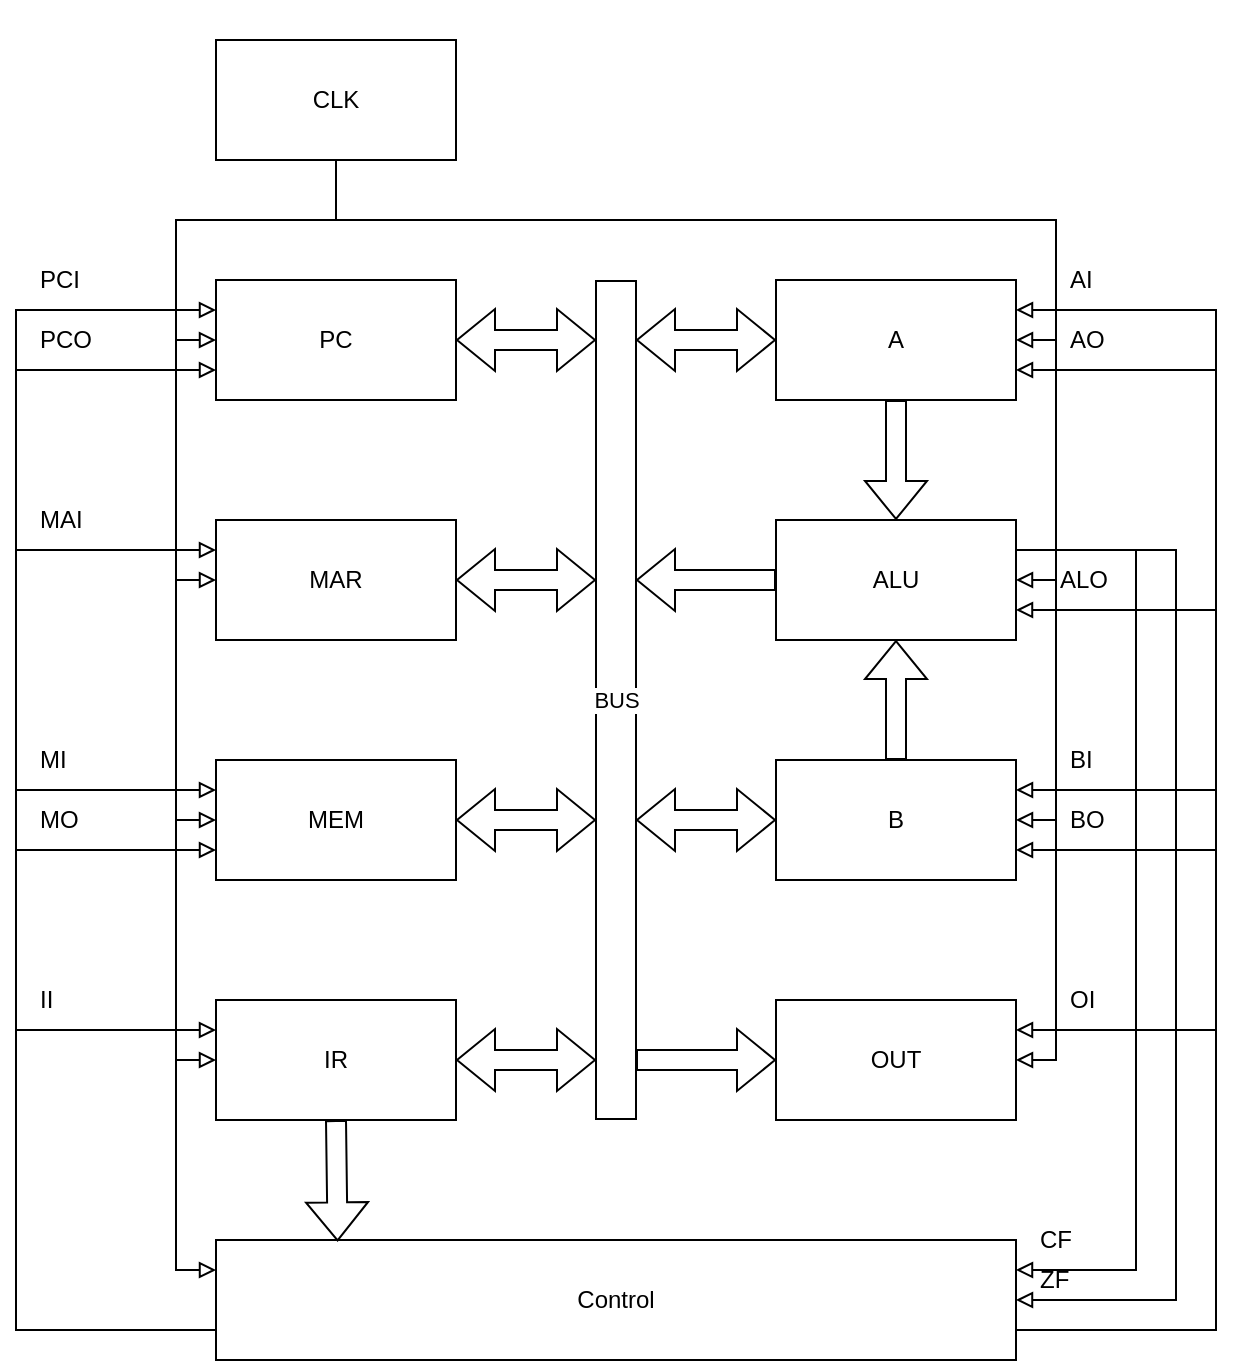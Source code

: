 <mxfile version="15.8.9" type="github">
  <diagram id="91MwsRFWGDt2XD7xXxqJ" name="Page-1">
    <mxGraphModel dx="897" dy="690" grid="1" gridSize="10" guides="1" tooltips="1" connect="1" arrows="1" fold="1" page="1" pageScale="1" pageWidth="827" pageHeight="1169" math="0" shadow="0">
      <root>
        <mxCell id="0" />
        <mxCell id="1" parent="0" />
        <mxCell id="gEWWCz81dc7d-AvvKmdt-33" style="edgeStyle=orthogonalEdgeStyle;rounded=0;orthogonalLoop=1;jettySize=auto;html=1;exitX=1;exitY=0.5;exitDx=0;exitDy=0;entryX=0.5;entryY=1;entryDx=0;entryDy=0;startArrow=block;startFill=0;endArrow=none;endFill=0;endSize=6;fillColor=default;" edge="1" parent="1" source="gEWWCz81dc7d-AvvKmdt-1" target="gEWWCz81dc7d-AvvKmdt-22">
          <mxGeometry relative="1" as="geometry" />
        </mxCell>
        <mxCell id="gEWWCz81dc7d-AvvKmdt-50" style="edgeStyle=orthogonalEdgeStyle;rounded=0;orthogonalLoop=1;jettySize=auto;html=1;exitX=1;exitY=0.25;exitDx=0;exitDy=0;entryX=1;entryY=0.75;entryDx=0;entryDy=0;startArrow=block;startFill=0;endArrow=none;endFill=0;endSize=6;fillColor=default;" edge="1" parent="1" source="gEWWCz81dc7d-AvvKmdt-1" target="gEWWCz81dc7d-AvvKmdt-28">
          <mxGeometry relative="1" as="geometry">
            <Array as="points">
              <mxPoint x="740" y="295" />
              <mxPoint x="740" y="805" />
            </Array>
          </mxGeometry>
        </mxCell>
        <mxCell id="gEWWCz81dc7d-AvvKmdt-51" style="edgeStyle=orthogonalEdgeStyle;rounded=0;orthogonalLoop=1;jettySize=auto;html=1;exitX=1;exitY=0.75;exitDx=0;exitDy=0;entryX=1;entryY=0.75;entryDx=0;entryDy=0;startArrow=block;startFill=0;endArrow=none;endFill=0;endSize=6;fillColor=default;" edge="1" parent="1" source="gEWWCz81dc7d-AvvKmdt-1" target="gEWWCz81dc7d-AvvKmdt-28">
          <mxGeometry relative="1" as="geometry">
            <Array as="points">
              <mxPoint x="740" y="325" />
              <mxPoint x="740" y="805" />
            </Array>
          </mxGeometry>
        </mxCell>
        <mxCell id="gEWWCz81dc7d-AvvKmdt-1" value="A" style="rounded=0;whiteSpace=wrap;html=1;" vertex="1" parent="1">
          <mxGeometry x="520" y="280" width="120" height="60" as="geometry" />
        </mxCell>
        <mxCell id="gEWWCz81dc7d-AvvKmdt-39" style="edgeStyle=orthogonalEdgeStyle;rounded=0;orthogonalLoop=1;jettySize=auto;html=1;exitX=1;exitY=0.5;exitDx=0;exitDy=0;entryX=0.5;entryY=1;entryDx=0;entryDy=0;startArrow=block;startFill=0;endArrow=none;endFill=0;endSize=6;fillColor=default;" edge="1" parent="1" source="gEWWCz81dc7d-AvvKmdt-2" target="gEWWCz81dc7d-AvvKmdt-22">
          <mxGeometry relative="1" as="geometry">
            <Array as="points">
              <mxPoint x="660" y="550" />
              <mxPoint x="660" y="250" />
              <mxPoint x="300" y="250" />
            </Array>
          </mxGeometry>
        </mxCell>
        <mxCell id="gEWWCz81dc7d-AvvKmdt-2" value="B" style="rounded=0;whiteSpace=wrap;html=1;" vertex="1" parent="1">
          <mxGeometry x="520" y="520" width="120" height="60" as="geometry" />
        </mxCell>
        <mxCell id="gEWWCz81dc7d-AvvKmdt-38" style="edgeStyle=orthogonalEdgeStyle;rounded=0;orthogonalLoop=1;jettySize=auto;html=1;exitX=1;exitY=0.5;exitDx=0;exitDy=0;entryX=0.5;entryY=1;entryDx=0;entryDy=0;startArrow=block;startFill=0;endArrow=none;endFill=0;endSize=6;fillColor=default;" edge="1" parent="1" source="gEWWCz81dc7d-AvvKmdt-3" target="gEWWCz81dc7d-AvvKmdt-22">
          <mxGeometry relative="1" as="geometry">
            <Array as="points">
              <mxPoint x="660" y="430" />
              <mxPoint x="660" y="250" />
              <mxPoint x="300" y="250" />
            </Array>
          </mxGeometry>
        </mxCell>
        <mxCell id="gEWWCz81dc7d-AvvKmdt-3" value="ALU" style="rounded=0;whiteSpace=wrap;html=1;" vertex="1" parent="1">
          <mxGeometry x="520" y="400" width="120" height="60" as="geometry" />
        </mxCell>
        <mxCell id="gEWWCz81dc7d-AvvKmdt-31" style="edgeStyle=orthogonalEdgeStyle;rounded=0;orthogonalLoop=1;jettySize=auto;html=1;exitX=0;exitY=0.5;exitDx=0;exitDy=0;entryX=0.5;entryY=1;entryDx=0;entryDy=0;startArrow=block;startFill=0;endArrow=none;endFill=0;endSize=6;fillColor=default;" edge="1" parent="1" source="gEWWCz81dc7d-AvvKmdt-4" target="gEWWCz81dc7d-AvvKmdt-22">
          <mxGeometry relative="1" as="geometry" />
        </mxCell>
        <mxCell id="gEWWCz81dc7d-AvvKmdt-42" style="edgeStyle=orthogonalEdgeStyle;rounded=0;orthogonalLoop=1;jettySize=auto;html=1;exitX=0;exitY=0.25;exitDx=0;exitDy=0;entryX=0;entryY=0.75;entryDx=0;entryDy=0;startArrow=block;startFill=0;endArrow=none;endFill=0;endSize=6;fillColor=default;" edge="1" parent="1" source="gEWWCz81dc7d-AvvKmdt-4" target="gEWWCz81dc7d-AvvKmdt-28">
          <mxGeometry relative="1" as="geometry">
            <Array as="points">
              <mxPoint x="140" y="295" />
              <mxPoint x="140" y="805" />
            </Array>
          </mxGeometry>
        </mxCell>
        <mxCell id="gEWWCz81dc7d-AvvKmdt-43" style="edgeStyle=orthogonalEdgeStyle;rounded=0;orthogonalLoop=1;jettySize=auto;html=1;exitX=0;exitY=0.75;exitDx=0;exitDy=0;entryX=0;entryY=0.75;entryDx=0;entryDy=0;startArrow=block;startFill=0;endArrow=none;endFill=0;endSize=6;fillColor=default;" edge="1" parent="1" source="gEWWCz81dc7d-AvvKmdt-4" target="gEWWCz81dc7d-AvvKmdt-28">
          <mxGeometry relative="1" as="geometry">
            <Array as="points">
              <mxPoint x="140" y="325" />
              <mxPoint x="140" y="805" />
            </Array>
          </mxGeometry>
        </mxCell>
        <mxCell id="gEWWCz81dc7d-AvvKmdt-4" value="PC" style="rounded=0;whiteSpace=wrap;html=1;" vertex="1" parent="1">
          <mxGeometry x="240" y="280" width="120" height="60" as="geometry" />
        </mxCell>
        <mxCell id="gEWWCz81dc7d-AvvKmdt-34" style="edgeStyle=orthogonalEdgeStyle;rounded=0;orthogonalLoop=1;jettySize=auto;html=1;exitX=0;exitY=0.5;exitDx=0;exitDy=0;entryX=0.5;entryY=1;entryDx=0;entryDy=0;startArrow=block;startFill=0;endArrow=none;endFill=0;endSize=6;fillColor=default;" edge="1" parent="1" source="gEWWCz81dc7d-AvvKmdt-5" target="gEWWCz81dc7d-AvvKmdt-22">
          <mxGeometry relative="1" as="geometry">
            <Array as="points">
              <mxPoint x="220" y="430" />
              <mxPoint x="220" y="250" />
              <mxPoint x="300" y="250" />
            </Array>
          </mxGeometry>
        </mxCell>
        <mxCell id="gEWWCz81dc7d-AvvKmdt-44" style="edgeStyle=orthogonalEdgeStyle;rounded=0;orthogonalLoop=1;jettySize=auto;html=1;exitX=0;exitY=0.25;exitDx=0;exitDy=0;startArrow=block;startFill=0;endArrow=none;endFill=0;endSize=6;fillColor=default;entryX=0;entryY=0.75;entryDx=0;entryDy=0;" edge="1" parent="1" source="gEWWCz81dc7d-AvvKmdt-5" target="gEWWCz81dc7d-AvvKmdt-28">
          <mxGeometry relative="1" as="geometry">
            <mxPoint x="240" y="800" as="targetPoint" />
            <Array as="points">
              <mxPoint x="140" y="415" />
              <mxPoint x="140" y="805" />
            </Array>
          </mxGeometry>
        </mxCell>
        <mxCell id="gEWWCz81dc7d-AvvKmdt-5" value="MAR" style="rounded=0;whiteSpace=wrap;html=1;" vertex="1" parent="1">
          <mxGeometry x="240" y="400" width="120" height="60" as="geometry" />
        </mxCell>
        <mxCell id="gEWWCz81dc7d-AvvKmdt-36" style="edgeStyle=orthogonalEdgeStyle;rounded=0;orthogonalLoop=1;jettySize=auto;html=1;exitX=0;exitY=0.5;exitDx=0;exitDy=0;startArrow=block;startFill=0;endArrow=none;endFill=0;endSize=6;fillColor=default;" edge="1" parent="1" source="gEWWCz81dc7d-AvvKmdt-6">
          <mxGeometry relative="1" as="geometry">
            <mxPoint x="300" y="220" as="targetPoint" />
            <Array as="points">
              <mxPoint x="220" y="670" />
              <mxPoint x="220" y="250" />
              <mxPoint x="300" y="250" />
            </Array>
          </mxGeometry>
        </mxCell>
        <mxCell id="gEWWCz81dc7d-AvvKmdt-48" style="edgeStyle=orthogonalEdgeStyle;rounded=0;orthogonalLoop=1;jettySize=auto;html=1;exitX=0;exitY=0.25;exitDx=0;exitDy=0;startArrow=block;startFill=0;endArrow=none;endFill=0;endSize=6;fillColor=default;entryX=0;entryY=0.75;entryDx=0;entryDy=0;" edge="1" parent="1" source="gEWWCz81dc7d-AvvKmdt-6" target="gEWWCz81dc7d-AvvKmdt-28">
          <mxGeometry relative="1" as="geometry">
            <mxPoint x="240" y="810" as="targetPoint" />
            <Array as="points">
              <mxPoint x="140" y="655" />
              <mxPoint x="140" y="805" />
            </Array>
          </mxGeometry>
        </mxCell>
        <mxCell id="gEWWCz81dc7d-AvvKmdt-6" value="IR" style="rounded=0;whiteSpace=wrap;html=1;" vertex="1" parent="1">
          <mxGeometry x="240" y="640" width="120" height="60" as="geometry" />
        </mxCell>
        <mxCell id="gEWWCz81dc7d-AvvKmdt-35" style="edgeStyle=orthogonalEdgeStyle;rounded=0;orthogonalLoop=1;jettySize=auto;html=1;exitX=0;exitY=0.5;exitDx=0;exitDy=0;entryX=0.5;entryY=1;entryDx=0;entryDy=0;startArrow=block;startFill=0;endArrow=none;endFill=0;endSize=6;fillColor=default;" edge="1" parent="1" source="gEWWCz81dc7d-AvvKmdt-7" target="gEWWCz81dc7d-AvvKmdt-22">
          <mxGeometry relative="1" as="geometry">
            <Array as="points">
              <mxPoint x="220" y="550" />
              <mxPoint x="220" y="250" />
              <mxPoint x="300" y="250" />
            </Array>
          </mxGeometry>
        </mxCell>
        <mxCell id="gEWWCz81dc7d-AvvKmdt-46" style="edgeStyle=orthogonalEdgeStyle;rounded=0;orthogonalLoop=1;jettySize=auto;html=1;exitX=0;exitY=0.25;exitDx=0;exitDy=0;entryX=0;entryY=0.75;entryDx=0;entryDy=0;startArrow=block;startFill=0;endArrow=none;endFill=0;endSize=6;fillColor=default;" edge="1" parent="1" source="gEWWCz81dc7d-AvvKmdt-7" target="gEWWCz81dc7d-AvvKmdt-28">
          <mxGeometry relative="1" as="geometry">
            <Array as="points">
              <mxPoint x="140" y="535" />
              <mxPoint x="140" y="805" />
            </Array>
          </mxGeometry>
        </mxCell>
        <mxCell id="gEWWCz81dc7d-AvvKmdt-47" style="edgeStyle=orthogonalEdgeStyle;rounded=0;orthogonalLoop=1;jettySize=auto;html=1;exitX=0;exitY=0.75;exitDx=0;exitDy=0;startArrow=block;startFill=0;endArrow=none;endFill=0;endSize=6;fillColor=default;entryX=0;entryY=0.75;entryDx=0;entryDy=0;" edge="1" parent="1" source="gEWWCz81dc7d-AvvKmdt-7" target="gEWWCz81dc7d-AvvKmdt-28">
          <mxGeometry relative="1" as="geometry">
            <mxPoint x="240" y="800" as="targetPoint" />
            <Array as="points">
              <mxPoint x="140" y="565" />
              <mxPoint x="140" y="805" />
            </Array>
          </mxGeometry>
        </mxCell>
        <mxCell id="gEWWCz81dc7d-AvvKmdt-7" value="MEM" style="rounded=0;whiteSpace=wrap;html=1;" vertex="1" parent="1">
          <mxGeometry x="240" y="520" width="120" height="60" as="geometry" />
        </mxCell>
        <mxCell id="gEWWCz81dc7d-AvvKmdt-40" style="edgeStyle=orthogonalEdgeStyle;rounded=0;orthogonalLoop=1;jettySize=auto;html=1;exitX=1;exitY=0.5;exitDx=0;exitDy=0;entryX=0.5;entryY=1;entryDx=0;entryDy=0;startArrow=block;startFill=0;endArrow=none;endFill=0;endSize=6;fillColor=default;" edge="1" parent="1" source="gEWWCz81dc7d-AvvKmdt-8" target="gEWWCz81dc7d-AvvKmdt-22">
          <mxGeometry relative="1" as="geometry">
            <Array as="points">
              <mxPoint x="660" y="670" />
              <mxPoint x="660" y="250" />
              <mxPoint x="300" y="250" />
            </Array>
          </mxGeometry>
        </mxCell>
        <mxCell id="gEWWCz81dc7d-AvvKmdt-8" value="OUT" style="rounded=0;whiteSpace=wrap;html=1;" vertex="1" parent="1">
          <mxGeometry x="520" y="640" width="120" height="60" as="geometry" />
        </mxCell>
        <mxCell id="gEWWCz81dc7d-AvvKmdt-9" value="" style="shape=flexArrow;endArrow=none;html=1;rounded=0;strokeColor=none;endFill=0;" edge="1" parent="1">
          <mxGeometry width="50" height="50" relative="1" as="geometry">
            <mxPoint x="290" y="600" as="sourcePoint" />
            <mxPoint x="290" y="140" as="targetPoint" />
          </mxGeometry>
        </mxCell>
        <mxCell id="gEWWCz81dc7d-AvvKmdt-11" value="BUS" style="shape=flexArrow;endArrow=none;html=1;rounded=0;endFill=0;fillColor=default;endSize=6;width=20;" edge="1" parent="1">
          <mxGeometry width="50" height="50" relative="1" as="geometry">
            <mxPoint x="440" y="700" as="sourcePoint" />
            <mxPoint x="440" y="280" as="targetPoint" />
          </mxGeometry>
        </mxCell>
        <mxCell id="gEWWCz81dc7d-AvvKmdt-12" value="" style="shape=flexArrow;endArrow=classic;startArrow=classic;html=1;rounded=0;entryX=0;entryY=0.5;entryDx=0;entryDy=0;" edge="1" parent="1" target="gEWWCz81dc7d-AvvKmdt-1">
          <mxGeometry width="100" height="100" relative="1" as="geometry">
            <mxPoint x="450" y="310" as="sourcePoint" />
            <mxPoint x="580" y="400" as="targetPoint" />
          </mxGeometry>
        </mxCell>
        <mxCell id="gEWWCz81dc7d-AvvKmdt-13" value="" style="shape=flexArrow;endArrow=none;startArrow=block;html=1;rounded=0;endSize=6;fillColor=default;entryX=0.5;entryY=1;entryDx=0;entryDy=0;startFill=0;endFill=0;" edge="1" parent="1" source="gEWWCz81dc7d-AvvKmdt-3" target="gEWWCz81dc7d-AvvKmdt-1">
          <mxGeometry width="100" height="100" relative="1" as="geometry">
            <mxPoint x="480" y="600" as="sourcePoint" />
            <mxPoint x="580" y="500" as="targetPoint" />
          </mxGeometry>
        </mxCell>
        <mxCell id="gEWWCz81dc7d-AvvKmdt-14" value="" style="shape=flexArrow;endArrow=classic;startArrow=none;html=1;rounded=0;endSize=6;fillColor=default;entryX=0.5;entryY=1;entryDx=0;entryDy=0;startFill=0;" edge="1" parent="1" source="gEWWCz81dc7d-AvvKmdt-2" target="gEWWCz81dc7d-AvvKmdt-3">
          <mxGeometry width="100" height="100" relative="1" as="geometry">
            <mxPoint x="480" y="600" as="sourcePoint" />
            <mxPoint x="580" y="500" as="targetPoint" />
          </mxGeometry>
        </mxCell>
        <mxCell id="gEWWCz81dc7d-AvvKmdt-15" value="" style="shape=flexArrow;endArrow=classic;startArrow=classic;html=1;rounded=0;endSize=6;fillColor=default;entryX=0;entryY=0.5;entryDx=0;entryDy=0;" edge="1" parent="1" target="gEWWCz81dc7d-AvvKmdt-2">
          <mxGeometry width="100" height="100" relative="1" as="geometry">
            <mxPoint x="450" y="550" as="sourcePoint" />
            <mxPoint x="580" y="500" as="targetPoint" />
          </mxGeometry>
        </mxCell>
        <mxCell id="gEWWCz81dc7d-AvvKmdt-16" value="" style="shape=flexArrow;endArrow=classic;startArrow=none;html=1;rounded=0;endSize=6;fillColor=default;entryX=0;entryY=0.5;entryDx=0;entryDy=0;startFill=0;" edge="1" parent="1" target="gEWWCz81dc7d-AvvKmdt-8">
          <mxGeometry width="100" height="100" relative="1" as="geometry">
            <mxPoint x="450" y="670" as="sourcePoint" />
            <mxPoint x="580" y="500" as="targetPoint" />
          </mxGeometry>
        </mxCell>
        <mxCell id="gEWWCz81dc7d-AvvKmdt-17" value="" style="shape=flexArrow;endArrow=classic;startArrow=classic;html=1;rounded=0;endSize=6;fillColor=default;entryX=1;entryY=0.5;entryDx=0;entryDy=0;" edge="1" parent="1" target="gEWWCz81dc7d-AvvKmdt-4">
          <mxGeometry width="100" height="100" relative="1" as="geometry">
            <mxPoint x="430" y="310" as="sourcePoint" />
            <mxPoint x="580" y="500" as="targetPoint" />
          </mxGeometry>
        </mxCell>
        <mxCell id="gEWWCz81dc7d-AvvKmdt-18" value="" style="shape=flexArrow;endArrow=classic;startArrow=classic;html=1;rounded=0;endSize=6;fillColor=default;entryX=1;entryY=0.5;entryDx=0;entryDy=0;" edge="1" parent="1" target="gEWWCz81dc7d-AvvKmdt-5">
          <mxGeometry width="100" height="100" relative="1" as="geometry">
            <mxPoint x="430" y="430" as="sourcePoint" />
            <mxPoint x="580" y="500" as="targetPoint" />
          </mxGeometry>
        </mxCell>
        <mxCell id="gEWWCz81dc7d-AvvKmdt-19" value="" style="shape=flexArrow;endArrow=classic;startArrow=classic;html=1;rounded=0;endSize=6;fillColor=default;entryX=1;entryY=0.5;entryDx=0;entryDy=0;" edge="1" parent="1" target="gEWWCz81dc7d-AvvKmdt-7">
          <mxGeometry width="100" height="100" relative="1" as="geometry">
            <mxPoint x="430" y="550" as="sourcePoint" />
            <mxPoint x="580" y="500" as="targetPoint" />
          </mxGeometry>
        </mxCell>
        <mxCell id="gEWWCz81dc7d-AvvKmdt-20" value="" style="shape=flexArrow;endArrow=classic;startArrow=classic;html=1;rounded=0;endSize=6;fillColor=default;exitX=1;exitY=0.5;exitDx=0;exitDy=0;" edge="1" parent="1" source="gEWWCz81dc7d-AvvKmdt-6">
          <mxGeometry width="100" height="100" relative="1" as="geometry">
            <mxPoint x="480" y="600" as="sourcePoint" />
            <mxPoint x="430" y="670" as="targetPoint" />
          </mxGeometry>
        </mxCell>
        <mxCell id="gEWWCz81dc7d-AvvKmdt-22" value="CLK" style="rounded=0;whiteSpace=wrap;html=1;" vertex="1" parent="1">
          <mxGeometry x="240" y="160" width="120" height="60" as="geometry" />
        </mxCell>
        <mxCell id="gEWWCz81dc7d-AvvKmdt-41" style="edgeStyle=orthogonalEdgeStyle;rounded=0;orthogonalLoop=1;jettySize=auto;html=1;exitX=0;exitY=0.25;exitDx=0;exitDy=0;entryX=0.5;entryY=1;entryDx=0;entryDy=0;startArrow=block;startFill=0;endArrow=none;endFill=0;endSize=6;fillColor=default;" edge="1" parent="1" source="gEWWCz81dc7d-AvvKmdt-28" target="gEWWCz81dc7d-AvvKmdt-22">
          <mxGeometry relative="1" as="geometry">
            <Array as="points">
              <mxPoint x="220" y="775" />
              <mxPoint x="220" y="250" />
              <mxPoint x="300" y="250" />
            </Array>
          </mxGeometry>
        </mxCell>
        <mxCell id="gEWWCz81dc7d-AvvKmdt-53" style="edgeStyle=orthogonalEdgeStyle;rounded=0;orthogonalLoop=1;jettySize=auto;html=1;exitX=1;exitY=0.25;exitDx=0;exitDy=0;entryX=1;entryY=0.25;entryDx=0;entryDy=0;startArrow=block;startFill=0;endArrow=none;endFill=0;endSize=6;fillColor=default;" edge="1" parent="1" source="gEWWCz81dc7d-AvvKmdt-28" target="gEWWCz81dc7d-AvvKmdt-3">
          <mxGeometry relative="1" as="geometry">
            <Array as="points">
              <mxPoint x="700" y="775" />
              <mxPoint x="700" y="415" />
            </Array>
          </mxGeometry>
        </mxCell>
        <mxCell id="gEWWCz81dc7d-AvvKmdt-54" style="edgeStyle=orthogonalEdgeStyle;rounded=0;orthogonalLoop=1;jettySize=auto;html=1;exitX=1;exitY=0.5;exitDx=0;exitDy=0;entryX=1;entryY=0.25;entryDx=0;entryDy=0;startArrow=block;startFill=0;endArrow=none;endFill=0;endSize=6;fillColor=default;" edge="1" parent="1" source="gEWWCz81dc7d-AvvKmdt-28" target="gEWWCz81dc7d-AvvKmdt-3">
          <mxGeometry relative="1" as="geometry">
            <Array as="points">
              <mxPoint x="720" y="790" />
              <mxPoint x="720" y="415" />
            </Array>
          </mxGeometry>
        </mxCell>
        <mxCell id="gEWWCz81dc7d-AvvKmdt-55" style="edgeStyle=orthogonalEdgeStyle;rounded=0;orthogonalLoop=1;jettySize=auto;html=1;exitX=1;exitY=0.75;exitDx=0;exitDy=0;entryX=1;entryY=0.25;entryDx=0;entryDy=0;startArrow=none;startFill=0;endArrow=block;endFill=0;endSize=6;fillColor=default;" edge="1" parent="1" source="gEWWCz81dc7d-AvvKmdt-28" target="gEWWCz81dc7d-AvvKmdt-2">
          <mxGeometry relative="1" as="geometry">
            <Array as="points">
              <mxPoint x="740" y="805" />
              <mxPoint x="740" y="535" />
            </Array>
          </mxGeometry>
        </mxCell>
        <mxCell id="gEWWCz81dc7d-AvvKmdt-56" style="edgeStyle=orthogonalEdgeStyle;rounded=0;orthogonalLoop=1;jettySize=auto;html=1;exitX=1;exitY=0.75;exitDx=0;exitDy=0;entryX=1;entryY=0.75;entryDx=0;entryDy=0;startArrow=none;startFill=0;endArrow=block;endFill=0;endSize=6;fillColor=default;" edge="1" parent="1" source="gEWWCz81dc7d-AvvKmdt-28" target="gEWWCz81dc7d-AvvKmdt-2">
          <mxGeometry relative="1" as="geometry">
            <Array as="points">
              <mxPoint x="740" y="805" />
              <mxPoint x="740" y="565" />
            </Array>
          </mxGeometry>
        </mxCell>
        <mxCell id="gEWWCz81dc7d-AvvKmdt-58" style="edgeStyle=orthogonalEdgeStyle;rounded=0;orthogonalLoop=1;jettySize=auto;html=1;exitX=1;exitY=0.75;exitDx=0;exitDy=0;entryX=1;entryY=0.25;entryDx=0;entryDy=0;startArrow=none;startFill=0;endArrow=block;endFill=0;endSize=6;fillColor=default;" edge="1" parent="1" source="gEWWCz81dc7d-AvvKmdt-28" target="gEWWCz81dc7d-AvvKmdt-8">
          <mxGeometry relative="1" as="geometry">
            <Array as="points">
              <mxPoint x="740" y="805" />
              <mxPoint x="740" y="655" />
            </Array>
          </mxGeometry>
        </mxCell>
        <mxCell id="gEWWCz81dc7d-AvvKmdt-76" style="edgeStyle=orthogonalEdgeStyle;rounded=0;orthogonalLoop=1;jettySize=auto;html=1;exitX=1;exitY=0.75;exitDx=0;exitDy=0;entryX=1;entryY=0.75;entryDx=0;entryDy=0;startArrow=none;startFill=0;endArrow=block;endFill=0;endSize=6;fillColor=default;" edge="1" parent="1" source="gEWWCz81dc7d-AvvKmdt-28" target="gEWWCz81dc7d-AvvKmdt-3">
          <mxGeometry relative="1" as="geometry">
            <Array as="points">
              <mxPoint x="740" y="805" />
              <mxPoint x="740" y="445" />
            </Array>
          </mxGeometry>
        </mxCell>
        <mxCell id="gEWWCz81dc7d-AvvKmdt-28" value="Control" style="rounded=0;whiteSpace=wrap;html=1;" vertex="1" parent="1">
          <mxGeometry x="240" y="760" width="400" height="60" as="geometry" />
        </mxCell>
        <mxCell id="gEWWCz81dc7d-AvvKmdt-29" value="" style="shape=flexArrow;endArrow=none;startArrow=block;html=1;rounded=0;endSize=6;fillColor=default;entryX=0.5;entryY=1;entryDx=0;entryDy=0;exitX=0.152;exitY=0.011;exitDx=0;exitDy=0;exitPerimeter=0;startFill=0;endFill=0;" edge="1" parent="1" source="gEWWCz81dc7d-AvvKmdt-28" target="gEWWCz81dc7d-AvvKmdt-6">
          <mxGeometry width="100" height="100" relative="1" as="geometry">
            <mxPoint x="360" y="560" as="sourcePoint" />
            <mxPoint x="460" y="460" as="targetPoint" />
          </mxGeometry>
        </mxCell>
        <mxCell id="gEWWCz81dc7d-AvvKmdt-59" value="PCI" style="text;html=1;align=left;verticalAlign=middle;resizable=0;points=[];autosize=1;strokeColor=none;fillColor=none;" vertex="1" parent="1">
          <mxGeometry x="150" y="270" width="40" height="20" as="geometry" />
        </mxCell>
        <mxCell id="gEWWCz81dc7d-AvvKmdt-62" value="PCO" style="text;html=1;align=left;verticalAlign=middle;resizable=0;points=[];autosize=1;strokeColor=none;fillColor=none;" vertex="1" parent="1">
          <mxGeometry x="150" y="300" width="40" height="20" as="geometry" />
        </mxCell>
        <mxCell id="gEWWCz81dc7d-AvvKmdt-63" value="MAI" style="text;html=1;align=left;verticalAlign=middle;resizable=0;points=[];autosize=1;strokeColor=none;fillColor=none;" vertex="1" parent="1">
          <mxGeometry x="150" y="390" width="40" height="20" as="geometry" />
        </mxCell>
        <mxCell id="gEWWCz81dc7d-AvvKmdt-64" value="MI" style="text;html=1;align=left;verticalAlign=middle;resizable=0;points=[];autosize=1;strokeColor=none;fillColor=none;" vertex="1" parent="1">
          <mxGeometry x="150" y="510" width="30" height="20" as="geometry" />
        </mxCell>
        <mxCell id="gEWWCz81dc7d-AvvKmdt-65" value="MO" style="text;html=1;align=left;verticalAlign=middle;resizable=0;points=[];autosize=1;strokeColor=none;fillColor=none;" vertex="1" parent="1">
          <mxGeometry x="150" y="540" width="30" height="20" as="geometry" />
        </mxCell>
        <mxCell id="gEWWCz81dc7d-AvvKmdt-66" value="II" style="text;html=1;align=left;verticalAlign=middle;resizable=0;points=[];autosize=1;strokeColor=none;fillColor=none;" vertex="1" parent="1">
          <mxGeometry x="150" y="630" width="20" height="20" as="geometry" />
        </mxCell>
        <mxCell id="gEWWCz81dc7d-AvvKmdt-67" value="AI" style="text;html=1;align=left;verticalAlign=middle;resizable=0;points=[];autosize=1;strokeColor=none;fillColor=none;" vertex="1" parent="1">
          <mxGeometry x="665" y="270" width="30" height="20" as="geometry" />
        </mxCell>
        <mxCell id="gEWWCz81dc7d-AvvKmdt-68" value="AO" style="text;html=1;align=left;verticalAlign=middle;resizable=0;points=[];autosize=1;strokeColor=none;fillColor=none;" vertex="1" parent="1">
          <mxGeometry x="665" y="300" width="30" height="20" as="geometry" />
        </mxCell>
        <mxCell id="gEWWCz81dc7d-AvvKmdt-69" value="ZF" style="text;html=1;align=left;verticalAlign=middle;resizable=0;points=[];autosize=1;strokeColor=none;fillColor=none;" vertex="1" parent="1">
          <mxGeometry x="650" y="770" width="30" height="20" as="geometry" />
        </mxCell>
        <mxCell id="gEWWCz81dc7d-AvvKmdt-70" value="CF" style="text;html=1;align=left;verticalAlign=middle;resizable=0;points=[];autosize=1;strokeColor=none;fillColor=none;" vertex="1" parent="1">
          <mxGeometry x="650" y="750" width="30" height="20" as="geometry" />
        </mxCell>
        <mxCell id="gEWWCz81dc7d-AvvKmdt-71" value="BI" style="text;html=1;align=left;verticalAlign=middle;resizable=0;points=[];autosize=1;strokeColor=none;fillColor=none;" vertex="1" parent="1">
          <mxGeometry x="665" y="510" width="30" height="20" as="geometry" />
        </mxCell>
        <mxCell id="gEWWCz81dc7d-AvvKmdt-72" value="BO" style="text;html=1;align=left;verticalAlign=middle;resizable=0;points=[];autosize=1;strokeColor=none;fillColor=none;" vertex="1" parent="1">
          <mxGeometry x="665" y="540" width="30" height="20" as="geometry" />
        </mxCell>
        <mxCell id="gEWWCz81dc7d-AvvKmdt-73" value="OI" style="text;html=1;align=left;verticalAlign=middle;resizable=0;points=[];autosize=1;strokeColor=none;fillColor=none;" vertex="1" parent="1">
          <mxGeometry x="665" y="630" width="30" height="20" as="geometry" />
        </mxCell>
        <mxCell id="gEWWCz81dc7d-AvvKmdt-74" value="" style="shape=flexArrow;endArrow=classic;startArrow=none;html=1;rounded=0;endSize=6;fillColor=default;startFill=0;" edge="1" parent="1" source="gEWWCz81dc7d-AvvKmdt-3">
          <mxGeometry width="100" height="100" relative="1" as="geometry">
            <mxPoint x="360" y="650" as="sourcePoint" />
            <mxPoint x="450" y="430" as="targetPoint" />
          </mxGeometry>
        </mxCell>
        <mxCell id="gEWWCz81dc7d-AvvKmdt-77" value="ALO" style="text;html=1;align=left;verticalAlign=middle;resizable=0;points=[];autosize=1;strokeColor=none;fillColor=none;" vertex="1" parent="1">
          <mxGeometry x="660" y="420" width="40" height="20" as="geometry" />
        </mxCell>
      </root>
    </mxGraphModel>
  </diagram>
</mxfile>
